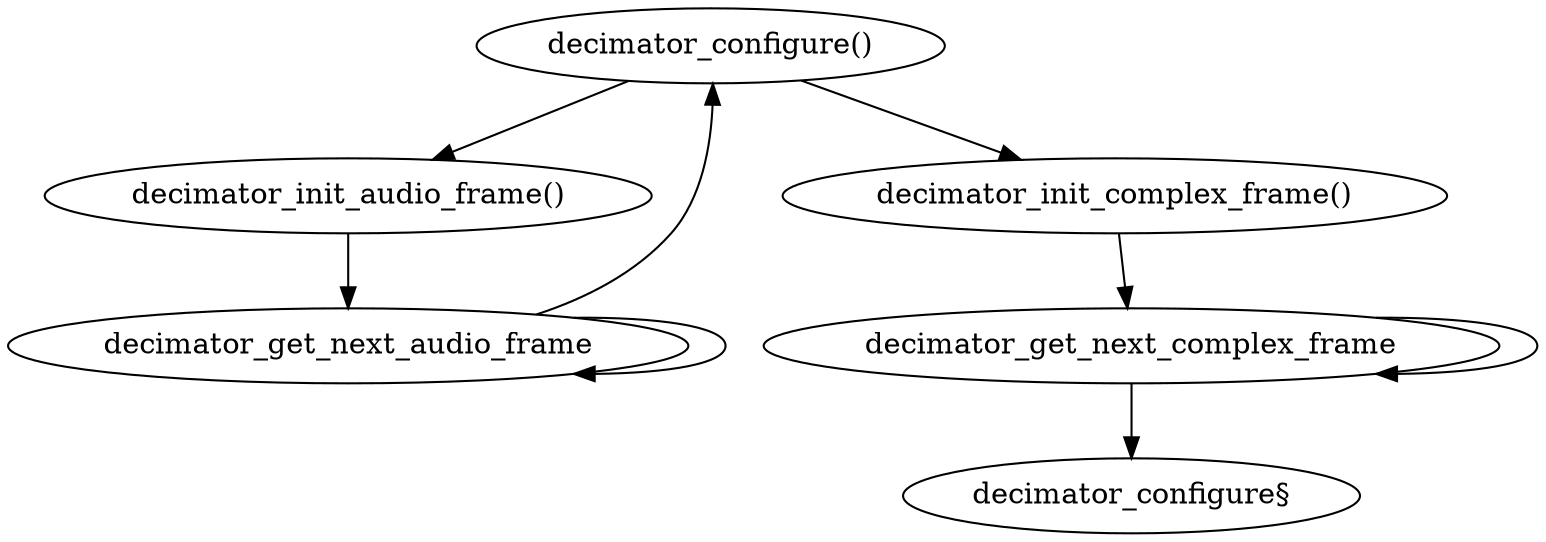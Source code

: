 digraph g {
	
	decimator_configure [label="decimator_configure()"];
	decimator_init_audio [label="decimator_init_audio_frame()"];
	decimator_get_next_audio_frame [label="decimator_get_next_audio_frame"]; 
	decimator_init_complex [label="decimator_init_complex_frame()"];
	decimator_get_next_complex_frame [label="decimator_get_next_complex_frame"]; 

	decimator_configure -> decimator_init_audio;
	decimator_configure -> decimator_init_complex;

	decimator_init_audio -> decimator_get_next_audio_frame;
	decimator_get_next_audio_frame -> decimator_get_next_audio_frame;
	decimator_get_next_audio_frame -> decimator_configure


	decimator_init_complex -> decimator_get_next_complex_frame;
	decimator_get_next_complex_frame -> decimator_get_next_complex_frame;
	decimator_get_next_complex_frame -> decimator_configure§
}